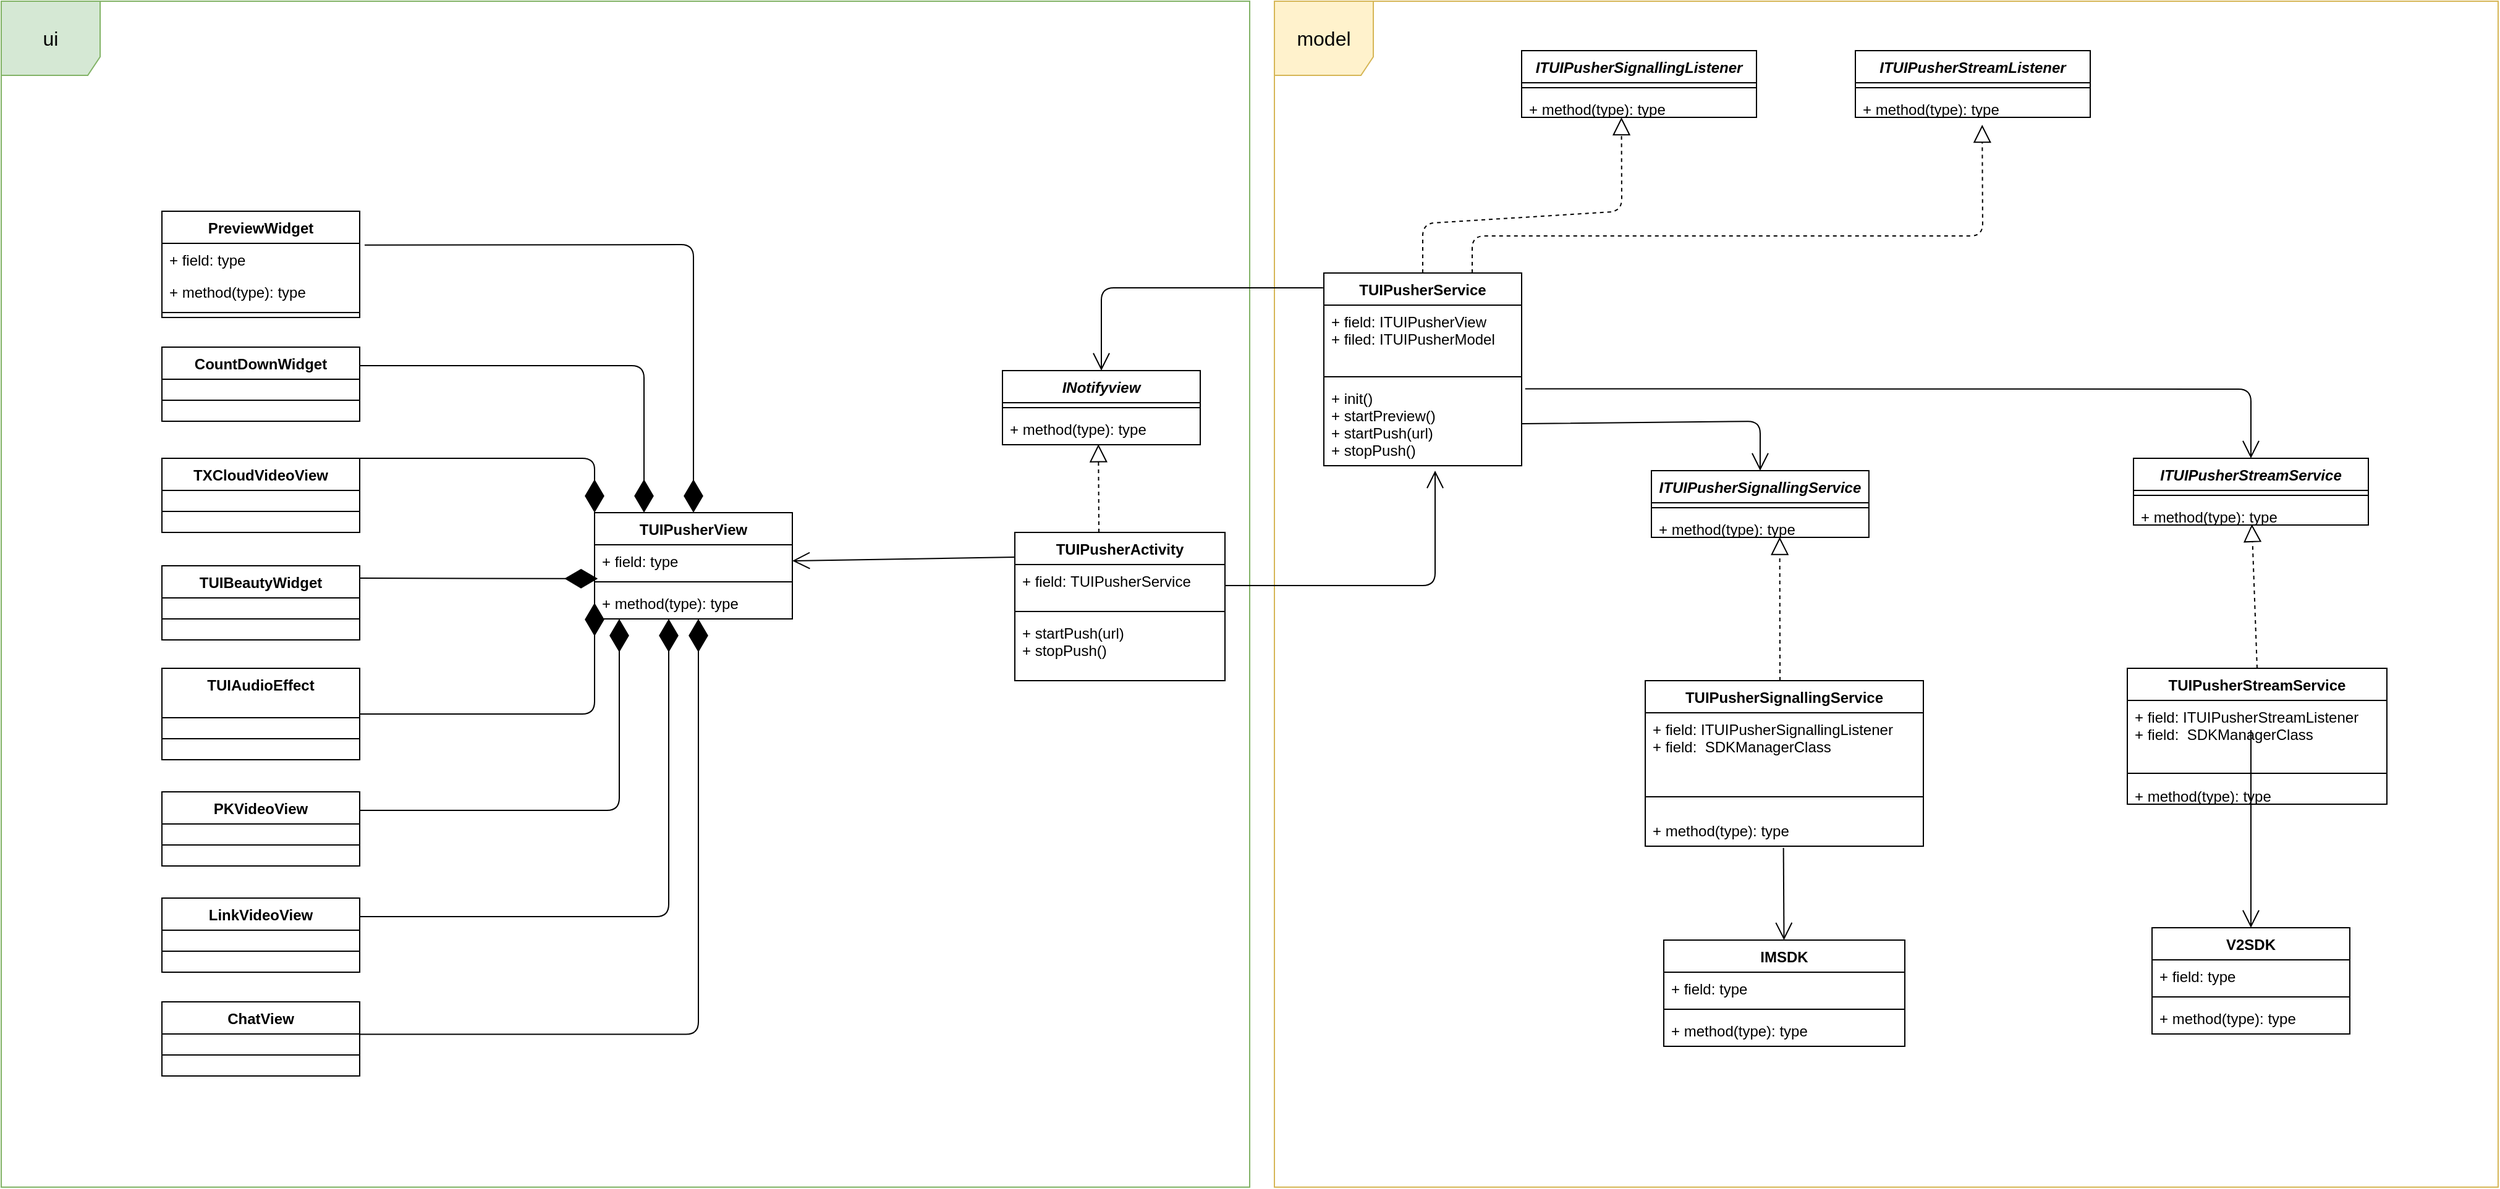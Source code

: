 <mxfile version="14.9.8" type="github">
  <diagram name="Page-1" id="9361dd3d-8414-5efd-6122-117bd74ce7a7">
    <mxGraphModel dx="2794" dy="1478" grid="1" gridSize="10" guides="1" tooltips="1" connect="1" arrows="1" fold="1" page="0" pageScale="1.5" pageWidth="826" pageHeight="1169" background="none" math="0" shadow="0">
      <root>
        <mxCell id="0" />
        <mxCell id="1" parent="0" />
        <mxCell id="zx5UO59vT8nnXrw4bjq7-177" value="&lt;font style=&quot;font-size: 16px&quot;&gt;ui&lt;/font&gt;" style="shape=umlFrame;whiteSpace=wrap;html=1;strokeColor=#82b366;fillColor=#d5e8d4;width=80;height=60;" vertex="1" parent="1">
          <mxGeometry x="-600" y="-30" width="1010" height="960" as="geometry" />
        </mxCell>
        <mxCell id="zx5UO59vT8nnXrw4bjq7-176" value="&lt;font style=&quot;font-size: 16px&quot;&gt;model&lt;/font&gt;" style="shape=umlFrame;whiteSpace=wrap;html=1;fillColor=#FFF2CC;width=80;height=60;strokeColor=#D6B656;" vertex="1" parent="1">
          <mxGeometry x="430" y="-30" width="990" height="960" as="geometry" />
        </mxCell>
        <mxCell id="zx5UO59vT8nnXrw4bjq7-94" value="INotifyview" style="swimlane;fontStyle=3;align=center;verticalAlign=top;childLayout=stackLayout;horizontal=1;startSize=26;horizontalStack=0;resizeParent=1;resizeParentMax=0;resizeLast=0;collapsible=1;marginBottom=0;" vertex="1" parent="1">
          <mxGeometry x="210" y="269" width="160" height="60" as="geometry" />
        </mxCell>
        <mxCell id="zx5UO59vT8nnXrw4bjq7-96" value="" style="line;strokeWidth=1;fillColor=none;align=left;verticalAlign=middle;spacingTop=-1;spacingLeft=3;spacingRight=3;rotatable=0;labelPosition=right;points=[];portConstraint=eastwest;" vertex="1" parent="zx5UO59vT8nnXrw4bjq7-94">
          <mxGeometry y="26" width="160" height="8" as="geometry" />
        </mxCell>
        <mxCell id="zx5UO59vT8nnXrw4bjq7-97" value="+ method(type): type" style="text;strokeColor=none;fillColor=none;align=left;verticalAlign=top;spacingLeft=4;spacingRight=4;overflow=hidden;rotatable=0;points=[[0,0.5],[1,0.5]];portConstraint=eastwest;" vertex="1" parent="zx5UO59vT8nnXrw4bjq7-94">
          <mxGeometry y="34" width="160" height="26" as="geometry" />
        </mxCell>
        <mxCell id="zx5UO59vT8nnXrw4bjq7-98" value="TUIPusherService" style="swimlane;fontStyle=1;align=center;verticalAlign=top;childLayout=stackLayout;horizontal=1;startSize=26;horizontalStack=0;resizeParent=1;resizeParentMax=0;resizeLast=0;collapsible=1;marginBottom=0;" vertex="1" parent="1">
          <mxGeometry x="470" y="190" width="160" height="156" as="geometry" />
        </mxCell>
        <mxCell id="zx5UO59vT8nnXrw4bjq7-99" value="+ field: ITUIPusherView&#xa;+ filed: ITUIPusherModel" style="text;strokeColor=none;fillColor=none;align=left;verticalAlign=top;spacingLeft=4;spacingRight=4;overflow=hidden;rotatable=0;points=[[0,0.5],[1,0.5]];portConstraint=eastwest;" vertex="1" parent="zx5UO59vT8nnXrw4bjq7-98">
          <mxGeometry y="26" width="160" height="54" as="geometry" />
        </mxCell>
        <mxCell id="zx5UO59vT8nnXrw4bjq7-100" value="" style="line;strokeWidth=1;fillColor=none;align=left;verticalAlign=middle;spacingTop=-1;spacingLeft=3;spacingRight=3;rotatable=0;labelPosition=right;points=[];portConstraint=eastwest;" vertex="1" parent="zx5UO59vT8nnXrw4bjq7-98">
          <mxGeometry y="80" width="160" height="8" as="geometry" />
        </mxCell>
        <mxCell id="zx5UO59vT8nnXrw4bjq7-101" value="+ init()&#xa;+ startPreview()&#xa;+ startPush(url)&#xa;+ stopPush()" style="text;strokeColor=none;fillColor=none;align=left;verticalAlign=top;spacingLeft=4;spacingRight=4;overflow=hidden;rotatable=0;points=[[0,0.5],[1,0.5]];portConstraint=eastwest;" vertex="1" parent="zx5UO59vT8nnXrw4bjq7-98">
          <mxGeometry y="88" width="160" height="68" as="geometry" />
        </mxCell>
        <mxCell id="zx5UO59vT8nnXrw4bjq7-106" value="PreviewWidget" style="swimlane;fontStyle=1;align=center;verticalAlign=top;childLayout=stackLayout;horizontal=1;startSize=26;horizontalStack=0;resizeParent=1;resizeParentMax=0;resizeLast=0;collapsible=1;marginBottom=0;" vertex="1" parent="1">
          <mxGeometry x="-470" y="140" width="160" height="86" as="geometry" />
        </mxCell>
        <mxCell id="zx5UO59vT8nnXrw4bjq7-107" value="+ field: type" style="text;strokeColor=none;fillColor=none;align=left;verticalAlign=top;spacingLeft=4;spacingRight=4;overflow=hidden;rotatable=0;points=[[0,0.5],[1,0.5]];portConstraint=eastwest;" vertex="1" parent="zx5UO59vT8nnXrw4bjq7-106">
          <mxGeometry y="26" width="160" height="26" as="geometry" />
        </mxCell>
        <mxCell id="zx5UO59vT8nnXrw4bjq7-109" value="+ method(type): type" style="text;strokeColor=none;fillColor=none;align=left;verticalAlign=top;spacingLeft=4;spacingRight=4;overflow=hidden;rotatable=0;points=[[0,0.5],[1,0.5]];portConstraint=eastwest;" vertex="1" parent="zx5UO59vT8nnXrw4bjq7-106">
          <mxGeometry y="52" width="160" height="26" as="geometry" />
        </mxCell>
        <mxCell id="zx5UO59vT8nnXrw4bjq7-108" value="" style="line;strokeWidth=1;fillColor=none;align=left;verticalAlign=middle;spacingTop=-1;spacingLeft=3;spacingRight=3;rotatable=0;labelPosition=right;points=[];portConstraint=eastwest;" vertex="1" parent="zx5UO59vT8nnXrw4bjq7-106">
          <mxGeometry y="78" width="160" height="8" as="geometry" />
        </mxCell>
        <mxCell id="zx5UO59vT8nnXrw4bjq7-110" value="" style="endArrow=block;dashed=1;endFill=0;endSize=12;html=1;entryX=0.485;entryY=0.987;entryDx=0;entryDy=0;entryPerimeter=0;" edge="1" parent="1" target="zx5UO59vT8nnXrw4bjq7-97">
          <mxGeometry width="160" relative="1" as="geometry">
            <mxPoint x="288" y="400" as="sourcePoint" />
            <mxPoint x="470" y="410" as="targetPoint" />
          </mxGeometry>
        </mxCell>
        <mxCell id="zx5UO59vT8nnXrw4bjq7-114" value="TUIPusherSignallingService" style="swimlane;fontStyle=1;align=center;verticalAlign=top;childLayout=stackLayout;horizontal=1;startSize=26;horizontalStack=0;resizeParent=1;resizeParentMax=0;resizeLast=0;collapsible=1;marginBottom=0;" vertex="1" parent="1">
          <mxGeometry x="730" y="520" width="225" height="134" as="geometry" />
        </mxCell>
        <mxCell id="zx5UO59vT8nnXrw4bjq7-115" value="+ field: ITUIPusherSignallingListener&#xa;+ field:  SDKManagerClass" style="text;strokeColor=none;fillColor=none;align=left;verticalAlign=top;spacingLeft=4;spacingRight=4;overflow=hidden;rotatable=0;points=[[0,0.5],[1,0.5]];portConstraint=eastwest;" vertex="1" parent="zx5UO59vT8nnXrw4bjq7-114">
          <mxGeometry y="26" width="225" height="54" as="geometry" />
        </mxCell>
        <mxCell id="zx5UO59vT8nnXrw4bjq7-116" value="" style="line;strokeWidth=1;fillColor=none;align=left;verticalAlign=middle;spacingTop=-1;spacingLeft=3;spacingRight=3;rotatable=0;labelPosition=right;points=[];portConstraint=eastwest;" vertex="1" parent="zx5UO59vT8nnXrw4bjq7-114">
          <mxGeometry y="80" width="225" height="28" as="geometry" />
        </mxCell>
        <mxCell id="zx5UO59vT8nnXrw4bjq7-117" value="+ method(type): type" style="text;strokeColor=none;fillColor=none;align=left;verticalAlign=top;spacingLeft=4;spacingRight=4;overflow=hidden;rotatable=0;points=[[0,0.5],[1,0.5]];portConstraint=eastwest;" vertex="1" parent="zx5UO59vT8nnXrw4bjq7-114">
          <mxGeometry y="108" width="225" height="26" as="geometry" />
        </mxCell>
        <mxCell id="zx5UO59vT8nnXrw4bjq7-118" value="" style="endArrow=block;dashed=1;endFill=0;endSize=12;html=1;entryX=0.59;entryY=0.986;entryDx=0;entryDy=0;entryPerimeter=0;" edge="1" parent="1" target="zx5UO59vT8nnXrw4bjq7-152">
          <mxGeometry width="160" relative="1" as="geometry">
            <mxPoint x="839" y="520" as="sourcePoint" />
            <mxPoint x="834" y="400" as="targetPoint" />
          </mxGeometry>
        </mxCell>
        <mxCell id="zx5UO59vT8nnXrw4bjq7-126" value="" style="endArrow=open;endFill=1;endSize=12;html=1;exitX=1;exitY=0.5;exitDx=0;exitDy=0;entryX=0.5;entryY=0;entryDx=0;entryDy=0;" edge="1" parent="1" source="zx5UO59vT8nnXrw4bjq7-101" target="zx5UO59vT8nnXrw4bjq7-149">
          <mxGeometry width="160" relative="1" as="geometry">
            <mxPoint x="430" y="350" as="sourcePoint" />
            <mxPoint x="730" y="300" as="targetPoint" />
            <Array as="points">
              <mxPoint x="823" y="310" />
            </Array>
          </mxGeometry>
        </mxCell>
        <mxCell id="zx5UO59vT8nnXrw4bjq7-127" value="" style="endArrow=open;endFill=1;endSize=12;html=1;exitX=1;exitY=0.5;exitDx=0;exitDy=0;" edge="1" parent="1" source="zx5UO59vT8nnXrw4bjq7-227">
          <mxGeometry width="160" relative="1" as="geometry">
            <mxPoint x="390" y="440" as="sourcePoint" />
            <mxPoint x="560" y="350" as="targetPoint" />
            <Array as="points">
              <mxPoint x="560" y="443" />
            </Array>
          </mxGeometry>
        </mxCell>
        <mxCell id="zx5UO59vT8nnXrw4bjq7-128" value="" style="endArrow=open;endFill=1;endSize=12;html=1;exitX=-0.004;exitY=0.077;exitDx=0;exitDy=0;exitPerimeter=0;entryX=0.5;entryY=0;entryDx=0;entryDy=0;" edge="1" parent="1" source="zx5UO59vT8nnXrw4bjq7-98" target="zx5UO59vT8nnXrw4bjq7-94">
          <mxGeometry width="160" relative="1" as="geometry">
            <mxPoint x="220" y="400" as="sourcePoint" />
            <mxPoint x="380" y="400" as="targetPoint" />
            <Array as="points">
              <mxPoint x="290" y="202" />
            </Array>
          </mxGeometry>
        </mxCell>
        <mxCell id="zx5UO59vT8nnXrw4bjq7-129" value="ITUIPusherStreamService" style="swimlane;fontStyle=3;align=center;verticalAlign=top;childLayout=stackLayout;horizontal=1;startSize=26;horizontalStack=0;resizeParent=1;resizeParentMax=0;resizeLast=0;collapsible=1;marginBottom=0;" vertex="1" parent="1">
          <mxGeometry x="1125" y="340" width="190" height="54" as="geometry" />
        </mxCell>
        <mxCell id="zx5UO59vT8nnXrw4bjq7-131" value="" style="line;strokeWidth=1;fillColor=none;align=left;verticalAlign=middle;spacingTop=-1;spacingLeft=3;spacingRight=3;rotatable=0;labelPosition=right;points=[];portConstraint=eastwest;" vertex="1" parent="zx5UO59vT8nnXrw4bjq7-129">
          <mxGeometry y="26" width="190" height="8" as="geometry" />
        </mxCell>
        <mxCell id="zx5UO59vT8nnXrw4bjq7-132" value="+ method(type): type" style="text;strokeColor=none;fillColor=none;align=left;verticalAlign=top;spacingLeft=4;spacingRight=4;overflow=hidden;rotatable=0;points=[[0,0.5],[1,0.5]];portConstraint=eastwest;" vertex="1" parent="zx5UO59vT8nnXrw4bjq7-129">
          <mxGeometry y="34" width="190" height="20" as="geometry" />
        </mxCell>
        <mxCell id="zx5UO59vT8nnXrw4bjq7-133" value="TUIPusherStreamService" style="swimlane;fontStyle=1;align=center;verticalAlign=top;childLayout=stackLayout;horizontal=1;startSize=26;horizontalStack=0;resizeParent=1;resizeParentMax=0;resizeLast=0;collapsible=1;marginBottom=0;" vertex="1" parent="1">
          <mxGeometry x="1120" y="510" width="210" height="110" as="geometry" />
        </mxCell>
        <mxCell id="zx5UO59vT8nnXrw4bjq7-134" value="+ field: ITUIPusherStreamListener&#xa;+ field:  SDKManagerClass" style="text;strokeColor=none;fillColor=none;align=left;verticalAlign=top;spacingLeft=4;spacingRight=4;overflow=hidden;rotatable=0;points=[[0,0.5],[1,0.5]];portConstraint=eastwest;" vertex="1" parent="zx5UO59vT8nnXrw4bjq7-133">
          <mxGeometry y="26" width="210" height="54" as="geometry" />
        </mxCell>
        <mxCell id="zx5UO59vT8nnXrw4bjq7-135" value="" style="line;strokeWidth=1;fillColor=none;align=left;verticalAlign=middle;spacingTop=-1;spacingLeft=3;spacingRight=3;rotatable=0;labelPosition=right;points=[];portConstraint=eastwest;" vertex="1" parent="zx5UO59vT8nnXrw4bjq7-133">
          <mxGeometry y="80" width="210" height="10" as="geometry" />
        </mxCell>
        <mxCell id="zx5UO59vT8nnXrw4bjq7-136" value="+ method(type): type" style="text;strokeColor=none;fillColor=none;align=left;verticalAlign=top;spacingLeft=4;spacingRight=4;overflow=hidden;rotatable=0;points=[[0,0.5],[1,0.5]];portConstraint=eastwest;" vertex="1" parent="zx5UO59vT8nnXrw4bjq7-133">
          <mxGeometry y="90" width="210" height="20" as="geometry" />
        </mxCell>
        <mxCell id="zx5UO59vT8nnXrw4bjq7-137" value="" style="endArrow=block;dashed=1;endFill=0;endSize=12;html=1;exitX=0.5;exitY=0;exitDx=0;exitDy=0;entryX=0.504;entryY=0.967;entryDx=0;entryDy=0;entryPerimeter=0;" edge="1" parent="1" source="zx5UO59vT8nnXrw4bjq7-133" target="zx5UO59vT8nnXrw4bjq7-132">
          <mxGeometry width="160" relative="1" as="geometry">
            <mxPoint x="1219.11" y="460.004" as="sourcePoint" />
            <mxPoint x="1216" y="372" as="targetPoint" />
          </mxGeometry>
        </mxCell>
        <mxCell id="zx5UO59vT8nnXrw4bjq7-138" value="" style="endArrow=open;endFill=1;endSize=12;html=1;exitX=1.018;exitY=0.084;exitDx=0;exitDy=0;entryX=0.5;entryY=0;entryDx=0;entryDy=0;exitPerimeter=0;" edge="1" parent="1" source="zx5UO59vT8nnXrw4bjq7-101" target="zx5UO59vT8nnXrw4bjq7-129">
          <mxGeometry width="160" relative="1" as="geometry">
            <mxPoint x="639.68" y="211.388" as="sourcePoint" />
            <mxPoint x="740" y="310" as="targetPoint" />
            <Array as="points">
              <mxPoint x="1220" y="284" />
            </Array>
          </mxGeometry>
        </mxCell>
        <mxCell id="zx5UO59vT8nnXrw4bjq7-139" value="IMSDK" style="swimlane;fontStyle=1;align=center;verticalAlign=top;childLayout=stackLayout;horizontal=1;startSize=26;horizontalStack=0;resizeParent=1;resizeParentMax=0;resizeLast=0;collapsible=1;marginBottom=0;" vertex="1" parent="1">
          <mxGeometry x="745" y="730" width="195" height="86" as="geometry" />
        </mxCell>
        <mxCell id="zx5UO59vT8nnXrw4bjq7-140" value="+ field: type" style="text;strokeColor=none;fillColor=none;align=left;verticalAlign=top;spacingLeft=4;spacingRight=4;overflow=hidden;rotatable=0;points=[[0,0.5],[1,0.5]];portConstraint=eastwest;" vertex="1" parent="zx5UO59vT8nnXrw4bjq7-139">
          <mxGeometry y="26" width="195" height="26" as="geometry" />
        </mxCell>
        <mxCell id="zx5UO59vT8nnXrw4bjq7-141" value="" style="line;strokeWidth=1;fillColor=none;align=left;verticalAlign=middle;spacingTop=-1;spacingLeft=3;spacingRight=3;rotatable=0;labelPosition=right;points=[];portConstraint=eastwest;" vertex="1" parent="zx5UO59vT8nnXrw4bjq7-139">
          <mxGeometry y="52" width="195" height="8" as="geometry" />
        </mxCell>
        <mxCell id="zx5UO59vT8nnXrw4bjq7-142" value="+ method(type): type" style="text;strokeColor=none;fillColor=none;align=left;verticalAlign=top;spacingLeft=4;spacingRight=4;overflow=hidden;rotatable=0;points=[[0,0.5],[1,0.5]];portConstraint=eastwest;" vertex="1" parent="zx5UO59vT8nnXrw4bjq7-139">
          <mxGeometry y="60" width="195" height="26" as="geometry" />
        </mxCell>
        <mxCell id="zx5UO59vT8nnXrw4bjq7-143" value="V2SDK" style="swimlane;fontStyle=1;align=center;verticalAlign=top;childLayout=stackLayout;horizontal=1;startSize=26;horizontalStack=0;resizeParent=1;resizeParentMax=0;resizeLast=0;collapsible=1;marginBottom=0;" vertex="1" parent="1">
          <mxGeometry x="1140" y="720" width="160" height="86" as="geometry" />
        </mxCell>
        <mxCell id="zx5UO59vT8nnXrw4bjq7-144" value="+ field: type" style="text;strokeColor=none;fillColor=none;align=left;verticalAlign=top;spacingLeft=4;spacingRight=4;overflow=hidden;rotatable=0;points=[[0,0.5],[1,0.5]];portConstraint=eastwest;" vertex="1" parent="zx5UO59vT8nnXrw4bjq7-143">
          <mxGeometry y="26" width="160" height="26" as="geometry" />
        </mxCell>
        <mxCell id="zx5UO59vT8nnXrw4bjq7-145" value="" style="line;strokeWidth=1;fillColor=none;align=left;verticalAlign=middle;spacingTop=-1;spacingLeft=3;spacingRight=3;rotatable=0;labelPosition=right;points=[];portConstraint=eastwest;" vertex="1" parent="zx5UO59vT8nnXrw4bjq7-143">
          <mxGeometry y="52" width="160" height="8" as="geometry" />
        </mxCell>
        <mxCell id="zx5UO59vT8nnXrw4bjq7-146" value="+ method(type): type" style="text;strokeColor=none;fillColor=none;align=left;verticalAlign=top;spacingLeft=4;spacingRight=4;overflow=hidden;rotatable=0;points=[[0,0.5],[1,0.5]];portConstraint=eastwest;" vertex="1" parent="zx5UO59vT8nnXrw4bjq7-143">
          <mxGeometry y="60" width="160" height="26" as="geometry" />
        </mxCell>
        <mxCell id="zx5UO59vT8nnXrw4bjq7-147" value="" style="endArrow=open;endFill=1;endSize=12;html=1;exitX=0.497;exitY=1.051;exitDx=0;exitDy=0;exitPerimeter=0;" edge="1" parent="1" source="zx5UO59vT8nnXrw4bjq7-117" target="zx5UO59vT8nnXrw4bjq7-139">
          <mxGeometry width="160" relative="1" as="geometry">
            <mxPoint x="760" y="520" as="sourcePoint" />
            <mxPoint x="920" y="520" as="targetPoint" />
          </mxGeometry>
        </mxCell>
        <mxCell id="zx5UO59vT8nnXrw4bjq7-148" value="" style="endArrow=open;endFill=1;endSize=12;html=1;entryX=0.5;entryY=0;entryDx=0;entryDy=0;" edge="1" parent="1" target="zx5UO59vT8nnXrw4bjq7-143">
          <mxGeometry width="160" relative="1" as="geometry">
            <mxPoint x="1220" y="560" as="sourcePoint" />
            <mxPoint x="1003.533" y="600" as="targetPoint" />
          </mxGeometry>
        </mxCell>
        <mxCell id="zx5UO59vT8nnXrw4bjq7-149" value="ITUIPusherSignallingService" style="swimlane;fontStyle=3;align=center;verticalAlign=top;childLayout=stackLayout;horizontal=1;startSize=26;horizontalStack=0;resizeParent=1;resizeParentMax=0;resizeLast=0;collapsible=1;marginBottom=0;" vertex="1" parent="1">
          <mxGeometry x="735" y="350" width="175.93" height="54" as="geometry" />
        </mxCell>
        <mxCell id="zx5UO59vT8nnXrw4bjq7-151" value="" style="line;strokeWidth=1;fillColor=none;align=left;verticalAlign=middle;spacingTop=-1;spacingLeft=3;spacingRight=3;rotatable=0;labelPosition=right;points=[];portConstraint=eastwest;" vertex="1" parent="zx5UO59vT8nnXrw4bjq7-149">
          <mxGeometry y="26" width="175.93" height="8" as="geometry" />
        </mxCell>
        <mxCell id="zx5UO59vT8nnXrw4bjq7-152" value="+ method(type): type" style="text;strokeColor=none;fillColor=none;align=left;verticalAlign=top;spacingLeft=4;spacingRight=4;overflow=hidden;rotatable=0;points=[[0,0.5],[1,0.5]];portConstraint=eastwest;" vertex="1" parent="zx5UO59vT8nnXrw4bjq7-149">
          <mxGeometry y="34" width="175.93" height="20" as="geometry" />
        </mxCell>
        <mxCell id="zx5UO59vT8nnXrw4bjq7-153" value="ITUIPusherSignallingListener" style="swimlane;fontStyle=3;align=center;verticalAlign=top;childLayout=stackLayout;horizontal=1;startSize=26;horizontalStack=0;resizeParent=1;resizeParentMax=0;resizeLast=0;collapsible=1;marginBottom=0;" vertex="1" parent="1">
          <mxGeometry x="630" y="10" width="190" height="54" as="geometry" />
        </mxCell>
        <mxCell id="zx5UO59vT8nnXrw4bjq7-155" value="" style="line;strokeWidth=1;fillColor=none;align=left;verticalAlign=middle;spacingTop=-1;spacingLeft=3;spacingRight=3;rotatable=0;labelPosition=right;points=[];portConstraint=eastwest;" vertex="1" parent="zx5UO59vT8nnXrw4bjq7-153">
          <mxGeometry y="26" width="190" height="8" as="geometry" />
        </mxCell>
        <mxCell id="zx5UO59vT8nnXrw4bjq7-156" value="+ method(type): type" style="text;strokeColor=none;fillColor=none;align=left;verticalAlign=top;spacingLeft=4;spacingRight=4;overflow=hidden;rotatable=0;points=[[0,0.5],[1,0.5]];portConstraint=eastwest;" vertex="1" parent="zx5UO59vT8nnXrw4bjq7-153">
          <mxGeometry y="34" width="190" height="20" as="geometry" />
        </mxCell>
        <mxCell id="zx5UO59vT8nnXrw4bjq7-159" value="ITUIPusherStreamListener" style="swimlane;fontStyle=3;align=center;verticalAlign=top;childLayout=stackLayout;horizontal=1;startSize=26;horizontalStack=0;resizeParent=1;resizeParentMax=0;resizeLast=0;collapsible=1;marginBottom=0;" vertex="1" parent="1">
          <mxGeometry x="900" y="10" width="190" height="54" as="geometry" />
        </mxCell>
        <mxCell id="zx5UO59vT8nnXrw4bjq7-161" value="" style="line;strokeWidth=1;fillColor=none;align=left;verticalAlign=middle;spacingTop=-1;spacingLeft=3;spacingRight=3;rotatable=0;labelPosition=right;points=[];portConstraint=eastwest;" vertex="1" parent="zx5UO59vT8nnXrw4bjq7-159">
          <mxGeometry y="26" width="190" height="8" as="geometry" />
        </mxCell>
        <mxCell id="zx5UO59vT8nnXrw4bjq7-162" value="+ method(type): type" style="text;strokeColor=none;fillColor=none;align=left;verticalAlign=top;spacingLeft=4;spacingRight=4;overflow=hidden;rotatable=0;points=[[0,0.5],[1,0.5]];portConstraint=eastwest;" vertex="1" parent="zx5UO59vT8nnXrw4bjq7-159">
          <mxGeometry y="34" width="190" height="20" as="geometry" />
        </mxCell>
        <mxCell id="zx5UO59vT8nnXrw4bjq7-164" value="" style="endArrow=block;dashed=1;endFill=0;endSize=12;html=1;exitX=0.5;exitY=0;exitDx=0;exitDy=0;entryX=0.425;entryY=1;entryDx=0;entryDy=0;entryPerimeter=0;" edge="1" parent="1" source="zx5UO59vT8nnXrw4bjq7-98" target="zx5UO59vT8nnXrw4bjq7-156">
          <mxGeometry width="160" relative="1" as="geometry">
            <mxPoint x="450" y="390" as="sourcePoint" />
            <mxPoint x="500" y="70" as="targetPoint" />
            <Array as="points">
              <mxPoint x="550" y="150" />
              <mxPoint x="711" y="140" />
            </Array>
          </mxGeometry>
        </mxCell>
        <mxCell id="zx5UO59vT8nnXrw4bjq7-165" value="" style="endArrow=block;dashed=1;endFill=0;endSize=12;html=1;exitX=0.75;exitY=0;exitDx=0;exitDy=0;entryX=0.54;entryY=1.3;entryDx=0;entryDy=0;entryPerimeter=0;" edge="1" parent="1" source="zx5UO59vT8nnXrw4bjq7-98" target="zx5UO59vT8nnXrw4bjq7-162">
          <mxGeometry width="160" relative="1" as="geometry">
            <mxPoint x="560" y="200" as="sourcePoint" />
            <mxPoint x="510.75" y="70" as="targetPoint" />
            <Array as="points">
              <mxPoint x="590" y="160" />
              <mxPoint x="1003" y="160" />
            </Array>
          </mxGeometry>
        </mxCell>
        <mxCell id="zx5UO59vT8nnXrw4bjq7-178" value="TUIPusherView" style="swimlane;fontStyle=1;align=center;verticalAlign=top;childLayout=stackLayout;horizontal=1;startSize=26;horizontalStack=0;resizeParent=1;resizeParentMax=0;resizeLast=0;collapsible=1;marginBottom=0;" vertex="1" parent="1">
          <mxGeometry x="-120" y="384" width="160" height="86" as="geometry" />
        </mxCell>
        <mxCell id="zx5UO59vT8nnXrw4bjq7-179" value="+ field: type" style="text;strokeColor=none;fillColor=none;align=left;verticalAlign=top;spacingLeft=4;spacingRight=4;overflow=hidden;rotatable=0;points=[[0,0.5],[1,0.5]];portConstraint=eastwest;" vertex="1" parent="zx5UO59vT8nnXrw4bjq7-178">
          <mxGeometry y="26" width="160" height="26" as="geometry" />
        </mxCell>
        <mxCell id="zx5UO59vT8nnXrw4bjq7-180" value="" style="line;strokeWidth=1;fillColor=none;align=left;verticalAlign=middle;spacingTop=-1;spacingLeft=3;spacingRight=3;rotatable=0;labelPosition=right;points=[];portConstraint=eastwest;" vertex="1" parent="zx5UO59vT8nnXrw4bjq7-178">
          <mxGeometry y="52" width="160" height="8" as="geometry" />
        </mxCell>
        <mxCell id="zx5UO59vT8nnXrw4bjq7-181" value="+ method(type): type" style="text;strokeColor=none;fillColor=none;align=left;verticalAlign=top;spacingLeft=4;spacingRight=4;overflow=hidden;rotatable=0;points=[[0,0.5],[1,0.5]];portConstraint=eastwest;" vertex="1" parent="zx5UO59vT8nnXrw4bjq7-178">
          <mxGeometry y="60" width="160" height="26" as="geometry" />
        </mxCell>
        <mxCell id="zx5UO59vT8nnXrw4bjq7-183" value="" style="endArrow=open;endFill=1;endSize=12;html=1;entryX=1;entryY=0.5;entryDx=0;entryDy=0;exitX=0;exitY=0.25;exitDx=0;exitDy=0;" edge="1" parent="1" target="zx5UO59vT8nnXrw4bjq7-179">
          <mxGeometry width="160" relative="1" as="geometry">
            <mxPoint x="220" y="420" as="sourcePoint" />
            <mxPoint x="64.8" y="233.994" as="targetPoint" />
          </mxGeometry>
        </mxCell>
        <mxCell id="zx5UO59vT8nnXrw4bjq7-188" value="" style="endArrow=diamondThin;endFill=1;endSize=24;html=1;entryX=0.5;entryY=0;entryDx=0;entryDy=0;exitX=1.025;exitY=0.055;exitDx=0;exitDy=0;exitPerimeter=0;" edge="1" parent="1" source="zx5UO59vT8nnXrw4bjq7-107" target="zx5UO59vT8nnXrw4bjq7-178">
          <mxGeometry width="160" relative="1" as="geometry">
            <mxPoint x="-300" y="40" as="sourcePoint" />
            <mxPoint x="390" y="410" as="targetPoint" />
            <Array as="points">
              <mxPoint x="-40" y="167" />
            </Array>
          </mxGeometry>
        </mxCell>
        <mxCell id="zx5UO59vT8nnXrw4bjq7-199" value="CountDownWidget" style="swimlane;fontStyle=1;align=center;verticalAlign=top;childLayout=stackLayout;horizontal=1;startSize=26;horizontalStack=0;resizeParent=1;resizeParentMax=0;resizeLast=0;collapsible=1;marginBottom=0;" vertex="1" parent="1">
          <mxGeometry x="-470" y="250" width="160" height="60" as="geometry" />
        </mxCell>
        <mxCell id="zx5UO59vT8nnXrw4bjq7-200" value="" style="line;strokeWidth=1;fillColor=none;align=left;verticalAlign=middle;spacingTop=-1;spacingLeft=3;spacingRight=3;rotatable=0;labelPosition=right;points=[];portConstraint=eastwest;" vertex="1" parent="zx5UO59vT8nnXrw4bjq7-199">
          <mxGeometry y="26" width="160" height="34" as="geometry" />
        </mxCell>
        <mxCell id="zx5UO59vT8nnXrw4bjq7-201" value="" style="endArrow=diamondThin;endFill=1;endSize=24;html=1;exitX=1;exitY=0.25;exitDx=0;exitDy=0;entryX=0.25;entryY=0;entryDx=0;entryDy=0;" edge="1" parent="1" source="zx5UO59vT8nnXrw4bjq7-199" target="zx5UO59vT8nnXrw4bjq7-178">
          <mxGeometry width="160" relative="1" as="geometry">
            <mxPoint x="-290" y="291" as="sourcePoint" />
            <mxPoint x="-110" y="260" as="targetPoint" />
            <Array as="points">
              <mxPoint x="-80" y="265" />
            </Array>
          </mxGeometry>
        </mxCell>
        <mxCell id="zx5UO59vT8nnXrw4bjq7-202" value="TXCloudVideoView" style="swimlane;fontStyle=1;align=center;verticalAlign=top;childLayout=stackLayout;horizontal=1;startSize=26;horizontalStack=0;resizeParent=1;resizeParentMax=0;resizeLast=0;collapsible=1;marginBottom=0;" vertex="1" parent="1">
          <mxGeometry x="-470" y="340" width="160" height="60" as="geometry" />
        </mxCell>
        <mxCell id="zx5UO59vT8nnXrw4bjq7-203" value="" style="line;strokeWidth=1;fillColor=none;align=left;verticalAlign=middle;spacingTop=-1;spacingLeft=3;spacingRight=3;rotatable=0;labelPosition=right;points=[];portConstraint=eastwest;" vertex="1" parent="zx5UO59vT8nnXrw4bjq7-202">
          <mxGeometry y="26" width="160" height="34" as="geometry" />
        </mxCell>
        <mxCell id="zx5UO59vT8nnXrw4bjq7-204" value="" style="endArrow=diamondThin;endFill=1;endSize=24;html=1;exitX=1;exitY=0;exitDx=0;exitDy=0;entryX=0;entryY=0;entryDx=0;entryDy=0;" edge="1" parent="1" source="zx5UO59vT8nnXrw4bjq7-202" target="zx5UO59vT8nnXrw4bjq7-178">
          <mxGeometry width="160" relative="1" as="geometry">
            <mxPoint x="220" y="820" as="sourcePoint" />
            <mxPoint x="-120" y="619" as="targetPoint" />
            <Array as="points">
              <mxPoint x="-120" y="340" />
            </Array>
          </mxGeometry>
        </mxCell>
        <mxCell id="zx5UO59vT8nnXrw4bjq7-205" value="TUIBeautyWidget" style="swimlane;fontStyle=1;align=center;verticalAlign=top;childLayout=stackLayout;horizontal=1;startSize=26;horizontalStack=0;resizeParent=1;resizeParentMax=0;resizeLast=0;collapsible=1;marginBottom=0;" vertex="1" parent="1">
          <mxGeometry x="-470" y="427" width="160" height="60" as="geometry" />
        </mxCell>
        <mxCell id="zx5UO59vT8nnXrw4bjq7-206" value="" style="line;strokeWidth=1;fillColor=none;align=left;verticalAlign=middle;spacingTop=-1;spacingLeft=3;spacingRight=3;rotatable=0;labelPosition=right;points=[];portConstraint=eastwest;" vertex="1" parent="zx5UO59vT8nnXrw4bjq7-205">
          <mxGeometry y="26" width="160" height="34" as="geometry" />
        </mxCell>
        <mxCell id="zx5UO59vT8nnXrw4bjq7-207" value="" style="endArrow=diamondThin;endFill=1;endSize=24;html=1;entryX=0.016;entryY=0.179;entryDx=0;entryDy=0;entryPerimeter=0;" edge="1" parent="1" target="zx5UO59vT8nnXrw4bjq7-180">
          <mxGeometry width="160" relative="1" as="geometry">
            <mxPoint x="-310" y="437" as="sourcePoint" />
            <mxPoint x="-122.08" y="636.004" as="targetPoint" />
          </mxGeometry>
        </mxCell>
        <mxCell id="zx5UO59vT8nnXrw4bjq7-208" value="TUIAudioEffect" style="swimlane;fontStyle=1;align=center;verticalAlign=top;childLayout=stackLayout;horizontal=1;startSize=40;horizontalStack=0;resizeParent=1;resizeParentMax=0;resizeLast=0;collapsible=1;marginBottom=0;" vertex="1" parent="1">
          <mxGeometry x="-470" y="510" width="160" height="74" as="geometry" />
        </mxCell>
        <mxCell id="zx5UO59vT8nnXrw4bjq7-209" value="" style="line;strokeWidth=1;fillColor=none;align=left;verticalAlign=middle;spacingTop=-1;spacingLeft=3;spacingRight=3;rotatable=0;labelPosition=right;points=[];portConstraint=eastwest;" vertex="1" parent="zx5UO59vT8nnXrw4bjq7-208">
          <mxGeometry y="40" width="160" height="34" as="geometry" />
        </mxCell>
        <mxCell id="zx5UO59vT8nnXrw4bjq7-210" value="" style="endArrow=diamondThin;endFill=1;endSize=24;html=1;exitX=1;exitY=0.5;exitDx=0;exitDy=0;entryX=0;entryY=0.5;entryDx=0;entryDy=0;" edge="1" parent="1" source="zx5UO59vT8nnXrw4bjq7-208" target="zx5UO59vT8nnXrw4bjq7-181">
          <mxGeometry width="160" relative="1" as="geometry">
            <mxPoint x="-300" y="695" as="sourcePoint" />
            <mxPoint x="-120" y="650" as="targetPoint" />
            <Array as="points">
              <mxPoint x="-120" y="547" />
            </Array>
          </mxGeometry>
        </mxCell>
        <mxCell id="zx5UO59vT8nnXrw4bjq7-211" value="PKVideoView&#xa;" style="swimlane;fontStyle=1;align=center;verticalAlign=top;childLayout=stackLayout;horizontal=1;startSize=26;horizontalStack=0;resizeParent=1;resizeParentMax=0;resizeLast=0;collapsible=1;marginBottom=0;" vertex="1" parent="1">
          <mxGeometry x="-470" y="610" width="160" height="60" as="geometry" />
        </mxCell>
        <mxCell id="zx5UO59vT8nnXrw4bjq7-212" value="" style="line;strokeWidth=1;fillColor=none;align=left;verticalAlign=middle;spacingTop=-1;spacingLeft=3;spacingRight=3;rotatable=0;labelPosition=right;points=[];portConstraint=eastwest;" vertex="1" parent="zx5UO59vT8nnXrw4bjq7-211">
          <mxGeometry y="26" width="160" height="34" as="geometry" />
        </mxCell>
        <mxCell id="zx5UO59vT8nnXrw4bjq7-213" value="" style="endArrow=diamondThin;endFill=1;endSize=24;html=1;exitX=1;exitY=0.25;exitDx=0;exitDy=0;" edge="1" parent="1" source="zx5UO59vT8nnXrw4bjq7-211">
          <mxGeometry width="160" relative="1" as="geometry">
            <mxPoint x="-300" y="682" as="sourcePoint" />
            <mxPoint x="-100" y="470" as="targetPoint" />
            <Array as="points">
              <mxPoint x="-100" y="625" />
            </Array>
          </mxGeometry>
        </mxCell>
        <mxCell id="zx5UO59vT8nnXrw4bjq7-214" value="LinkVideoView" style="swimlane;fontStyle=1;align=center;verticalAlign=top;childLayout=stackLayout;horizontal=1;startSize=26;horizontalStack=0;resizeParent=1;resizeParentMax=0;resizeLast=0;collapsible=1;marginBottom=0;" vertex="1" parent="1">
          <mxGeometry x="-470" y="696" width="160" height="60" as="geometry" />
        </mxCell>
        <mxCell id="zx5UO59vT8nnXrw4bjq7-215" value="" style="line;strokeWidth=1;fillColor=none;align=left;verticalAlign=middle;spacingTop=-1;spacingLeft=3;spacingRight=3;rotatable=0;labelPosition=right;points=[];portConstraint=eastwest;" vertex="1" parent="zx5UO59vT8nnXrw4bjq7-214">
          <mxGeometry y="26" width="160" height="34" as="geometry" />
        </mxCell>
        <mxCell id="zx5UO59vT8nnXrw4bjq7-216" value="" style="endArrow=diamondThin;endFill=1;endSize=24;html=1;exitX=1;exitY=0.25;exitDx=0;exitDy=0;" edge="1" parent="1" source="zx5UO59vT8nnXrw4bjq7-214">
          <mxGeometry width="160" relative="1" as="geometry">
            <mxPoint x="-300" y="701" as="sourcePoint" />
            <mxPoint x="-60" y="470" as="targetPoint" />
            <Array as="points">
              <mxPoint x="-60" y="711" />
            </Array>
          </mxGeometry>
        </mxCell>
        <mxCell id="zx5UO59vT8nnXrw4bjq7-218" value="ChatView" style="swimlane;fontStyle=1;align=center;verticalAlign=top;childLayout=stackLayout;horizontal=1;startSize=26;horizontalStack=0;resizeParent=1;resizeParentMax=0;resizeLast=0;collapsible=1;marginBottom=0;" vertex="1" parent="1">
          <mxGeometry x="-470" y="780" width="160" height="60" as="geometry" />
        </mxCell>
        <mxCell id="zx5UO59vT8nnXrw4bjq7-219" value="" style="line;strokeWidth=1;fillColor=none;align=left;verticalAlign=middle;spacingTop=-1;spacingLeft=3;spacingRight=3;rotatable=0;labelPosition=right;points=[];portConstraint=eastwest;" vertex="1" parent="zx5UO59vT8nnXrw4bjq7-218">
          <mxGeometry y="26" width="160" height="34" as="geometry" />
        </mxCell>
        <mxCell id="zx5UO59vT8nnXrw4bjq7-220" value="" style="endArrow=diamondThin;endFill=1;endSize=24;html=1;exitX=1;exitY=0.5;exitDx=0;exitDy=0;entryX=0.525;entryY=1.143;entryDx=0;entryDy=0;entryPerimeter=0;" edge="1" parent="1">
          <mxGeometry width="160" relative="1" as="geometry">
            <mxPoint x="-310" y="806.28" as="sourcePoint" />
            <mxPoint x="-36" y="469.998" as="targetPoint" />
            <Array as="points">
              <mxPoint x="-36" y="806.28" />
            </Array>
          </mxGeometry>
        </mxCell>
        <mxCell id="zx5UO59vT8nnXrw4bjq7-226" value="TUIPusherActivity" style="swimlane;fontStyle=1;align=center;verticalAlign=top;childLayout=stackLayout;horizontal=1;startSize=26;horizontalStack=0;resizeParent=1;resizeParentMax=0;resizeLast=0;collapsible=1;marginBottom=0;" vertex="1" parent="1">
          <mxGeometry x="220" y="400" width="170" height="120" as="geometry" />
        </mxCell>
        <mxCell id="zx5UO59vT8nnXrw4bjq7-227" value="+ field: TUIPusherService" style="text;strokeColor=none;fillColor=none;align=left;verticalAlign=top;spacingLeft=4;spacingRight=4;overflow=hidden;rotatable=0;points=[[0,0.5],[1,0.5]];portConstraint=eastwest;" vertex="1" parent="zx5UO59vT8nnXrw4bjq7-226">
          <mxGeometry y="26" width="170" height="34" as="geometry" />
        </mxCell>
        <mxCell id="zx5UO59vT8nnXrw4bjq7-228" value="" style="line;strokeWidth=1;fillColor=none;align=left;verticalAlign=middle;spacingTop=-1;spacingLeft=3;spacingRight=3;rotatable=0;labelPosition=right;points=[];portConstraint=eastwest;" vertex="1" parent="zx5UO59vT8nnXrw4bjq7-226">
          <mxGeometry y="60" width="170" height="8" as="geometry" />
        </mxCell>
        <mxCell id="zx5UO59vT8nnXrw4bjq7-229" value="+ startPush(url)&#xa;+ stopPush()" style="text;strokeColor=none;fillColor=none;align=left;verticalAlign=top;spacingLeft=4;spacingRight=4;overflow=hidden;rotatable=0;points=[[0,0.5],[1,0.5]];portConstraint=eastwest;" vertex="1" parent="zx5UO59vT8nnXrw4bjq7-226">
          <mxGeometry y="68" width="170" height="52" as="geometry" />
        </mxCell>
      </root>
    </mxGraphModel>
  </diagram>
</mxfile>

